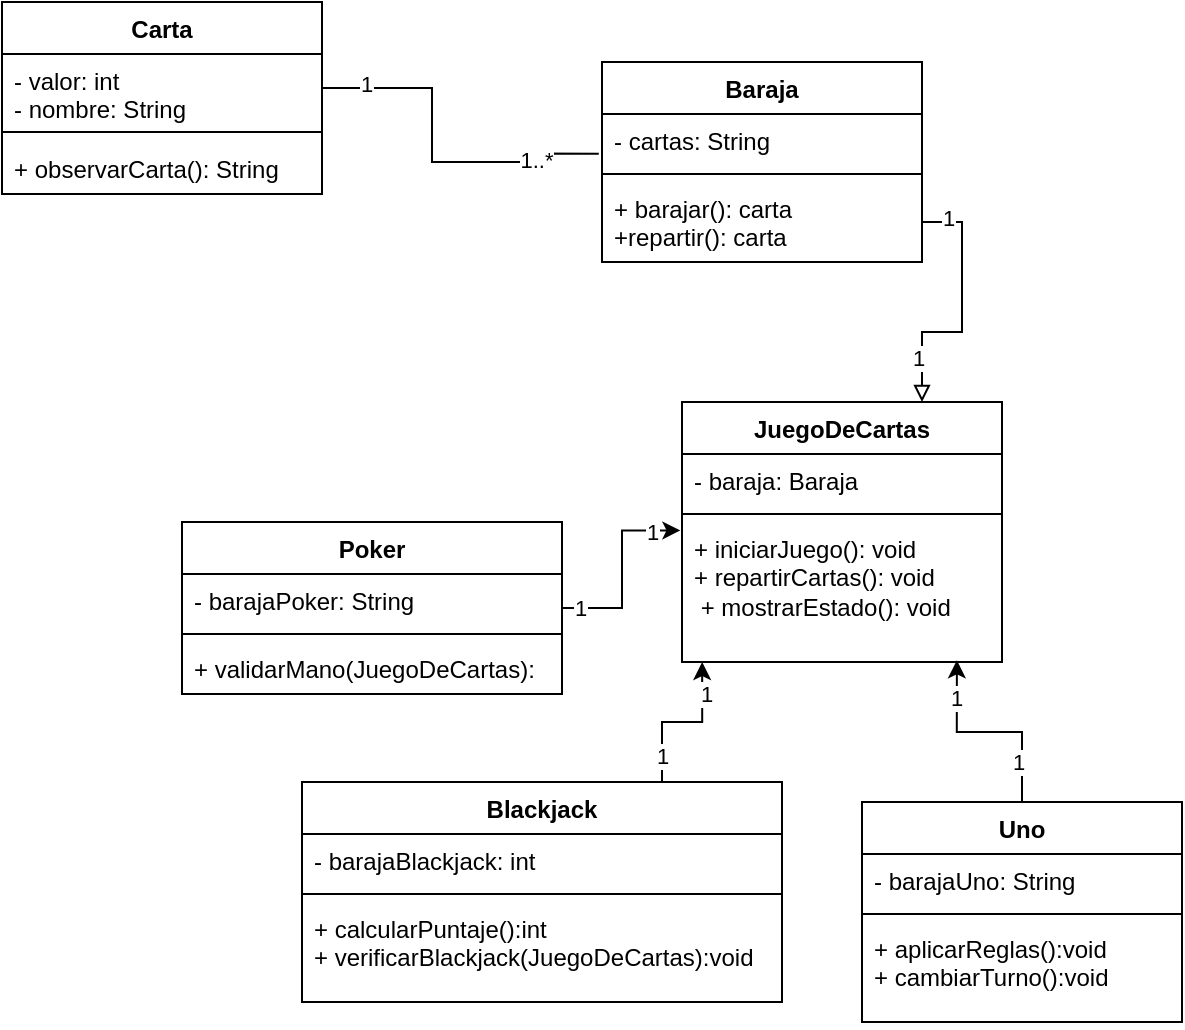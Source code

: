 <mxfile version="26.0.16">
  <diagram name="Page-1" id="Im4-nUQPbpK0qBma-LjV">
    <mxGraphModel dx="1195" dy="655" grid="1" gridSize="10" guides="1" tooltips="1" connect="1" arrows="1" fold="1" page="1" pageScale="1" pageWidth="850" pageHeight="1100" math="0" shadow="0">
      <root>
        <mxCell id="0" />
        <mxCell id="1" parent="0" />
        <mxCell id="i-ALyavoHfY1uzqZBJJP-1" value="Carta" style="swimlane;fontStyle=1;align=center;verticalAlign=top;childLayout=stackLayout;horizontal=1;startSize=26;horizontalStack=0;resizeParent=1;resizeParentMax=0;resizeLast=0;collapsible=1;marginBottom=0;whiteSpace=wrap;html=1;" vertex="1" parent="1">
          <mxGeometry x="200" y="90" width="160" height="96" as="geometry" />
        </mxCell>
        <mxCell id="i-ALyavoHfY1uzqZBJJP-2" value="- valor: int&lt;div&gt;- nombre: String&lt;/div&gt;" style="text;strokeColor=none;fillColor=none;align=left;verticalAlign=top;spacingLeft=4;spacingRight=4;overflow=hidden;rotatable=0;points=[[0,0.5],[1,0.5]];portConstraint=eastwest;whiteSpace=wrap;html=1;" vertex="1" parent="i-ALyavoHfY1uzqZBJJP-1">
          <mxGeometry y="26" width="160" height="34" as="geometry" />
        </mxCell>
        <mxCell id="i-ALyavoHfY1uzqZBJJP-3" value="" style="line;strokeWidth=1;fillColor=none;align=left;verticalAlign=middle;spacingTop=-1;spacingLeft=3;spacingRight=3;rotatable=0;labelPosition=right;points=[];portConstraint=eastwest;strokeColor=inherit;" vertex="1" parent="i-ALyavoHfY1uzqZBJJP-1">
          <mxGeometry y="60" width="160" height="10" as="geometry" />
        </mxCell>
        <mxCell id="i-ALyavoHfY1uzqZBJJP-4" value="+ observarCarta(): String" style="text;strokeColor=none;fillColor=none;align=left;verticalAlign=top;spacingLeft=4;spacingRight=4;overflow=hidden;rotatable=0;points=[[0,0.5],[1,0.5]];portConstraint=eastwest;whiteSpace=wrap;html=1;" vertex="1" parent="i-ALyavoHfY1uzqZBJJP-1">
          <mxGeometry y="70" width="160" height="26" as="geometry" />
        </mxCell>
        <mxCell id="i-ALyavoHfY1uzqZBJJP-5" value="Baraja" style="swimlane;fontStyle=1;align=center;verticalAlign=top;childLayout=stackLayout;horizontal=1;startSize=26;horizontalStack=0;resizeParent=1;resizeParentMax=0;resizeLast=0;collapsible=1;marginBottom=0;whiteSpace=wrap;html=1;" vertex="1" parent="1">
          <mxGeometry x="500" y="120" width="160" height="100" as="geometry" />
        </mxCell>
        <mxCell id="i-ALyavoHfY1uzqZBJJP-6" value="- cartas: String&amp;nbsp;" style="text;strokeColor=none;fillColor=none;align=left;verticalAlign=top;spacingLeft=4;spacingRight=4;overflow=hidden;rotatable=0;points=[[0,0.5],[1,0.5]];portConstraint=eastwest;whiteSpace=wrap;html=1;" vertex="1" parent="i-ALyavoHfY1uzqZBJJP-5">
          <mxGeometry y="26" width="160" height="26" as="geometry" />
        </mxCell>
        <mxCell id="i-ALyavoHfY1uzqZBJJP-7" value="" style="line;strokeWidth=1;fillColor=none;align=left;verticalAlign=middle;spacingTop=-1;spacingLeft=3;spacingRight=3;rotatable=0;labelPosition=right;points=[];portConstraint=eastwest;strokeColor=inherit;" vertex="1" parent="i-ALyavoHfY1uzqZBJJP-5">
          <mxGeometry y="52" width="160" height="8" as="geometry" />
        </mxCell>
        <mxCell id="i-ALyavoHfY1uzqZBJJP-8" value="+ barajar(): carta&amp;nbsp;&lt;div&gt;+repartir(): carta&lt;/div&gt;" style="text;strokeColor=none;fillColor=none;align=left;verticalAlign=top;spacingLeft=4;spacingRight=4;overflow=hidden;rotatable=0;points=[[0,0.5],[1,0.5]];portConstraint=eastwest;whiteSpace=wrap;html=1;" vertex="1" parent="i-ALyavoHfY1uzqZBJJP-5">
          <mxGeometry y="60" width="160" height="40" as="geometry" />
        </mxCell>
        <mxCell id="i-ALyavoHfY1uzqZBJJP-11" style="edgeStyle=orthogonalEdgeStyle;rounded=0;orthogonalLoop=1;jettySize=auto;html=1;exitX=1;exitY=0.5;exitDx=0;exitDy=0;entryX=-0.01;entryY=0.763;entryDx=0;entryDy=0;entryPerimeter=0;endArrow=none;startFill=0;targetPerimeterSpacing=0;fontStyle=1;align=left;" edge="1" parent="1" source="i-ALyavoHfY1uzqZBJJP-2" target="i-ALyavoHfY1uzqZBJJP-6">
          <mxGeometry relative="1" as="geometry">
            <mxPoint x="400" y="150" as="targetPoint" />
            <Array as="points">
              <mxPoint x="415" y="133" />
              <mxPoint x="415" y="170" />
              <mxPoint x="468" y="170" />
            </Array>
          </mxGeometry>
        </mxCell>
        <mxCell id="i-ALyavoHfY1uzqZBJJP-15" value="1" style="edgeLabel;html=1;align=center;verticalAlign=middle;resizable=0;points=[];" vertex="1" connectable="0" parent="i-ALyavoHfY1uzqZBJJP-11">
          <mxGeometry x="-0.762" y="2" relative="1" as="geometry">
            <mxPoint as="offset" />
          </mxGeometry>
        </mxCell>
        <mxCell id="i-ALyavoHfY1uzqZBJJP-16" value="1..*" style="edgeLabel;html=1;align=center;verticalAlign=middle;resizable=0;points=[];" vertex="1" connectable="0" parent="i-ALyavoHfY1uzqZBJJP-11">
          <mxGeometry x="0.627" y="1" relative="1" as="geometry">
            <mxPoint as="offset" />
          </mxGeometry>
        </mxCell>
        <mxCell id="i-ALyavoHfY1uzqZBJJP-17" value="Poker" style="swimlane;fontStyle=1;align=center;verticalAlign=top;childLayout=stackLayout;horizontal=1;startSize=26;horizontalStack=0;resizeParent=1;resizeParentMax=0;resizeLast=0;collapsible=1;marginBottom=0;whiteSpace=wrap;html=1;" vertex="1" parent="1">
          <mxGeometry x="290" y="350" width="190" height="86" as="geometry" />
        </mxCell>
        <mxCell id="i-ALyavoHfY1uzqZBJJP-18" value="- barajaPoker: String" style="text;strokeColor=none;fillColor=none;align=left;verticalAlign=top;spacingLeft=4;spacingRight=4;overflow=hidden;rotatable=0;points=[[0,0.5],[1,0.5]];portConstraint=eastwest;whiteSpace=wrap;html=1;" vertex="1" parent="i-ALyavoHfY1uzqZBJJP-17">
          <mxGeometry y="26" width="190" height="26" as="geometry" />
        </mxCell>
        <mxCell id="i-ALyavoHfY1uzqZBJJP-19" value="" style="line;strokeWidth=1;fillColor=none;align=left;verticalAlign=middle;spacingTop=-1;spacingLeft=3;spacingRight=3;rotatable=0;labelPosition=right;points=[];portConstraint=eastwest;strokeColor=inherit;" vertex="1" parent="i-ALyavoHfY1uzqZBJJP-17">
          <mxGeometry y="52" width="190" height="8" as="geometry" />
        </mxCell>
        <mxCell id="i-ALyavoHfY1uzqZBJJP-20" value="+ validarMano(JuegoDeCartas):" style="text;strokeColor=none;fillColor=none;align=left;verticalAlign=top;spacingLeft=4;spacingRight=4;overflow=hidden;rotatable=0;points=[[0,0.5],[1,0.5]];portConstraint=eastwest;whiteSpace=wrap;html=1;" vertex="1" parent="i-ALyavoHfY1uzqZBJJP-17">
          <mxGeometry y="60" width="190" height="26" as="geometry" />
        </mxCell>
        <mxCell id="i-ALyavoHfY1uzqZBJJP-21" value="JuegoDeCartas" style="swimlane;fontStyle=1;align=center;verticalAlign=top;childLayout=stackLayout;horizontal=1;startSize=26;horizontalStack=0;resizeParent=1;resizeParentMax=0;resizeLast=0;collapsible=1;marginBottom=0;whiteSpace=wrap;html=1;" vertex="1" parent="1">
          <mxGeometry x="540" y="290" width="160" height="130" as="geometry" />
        </mxCell>
        <mxCell id="i-ALyavoHfY1uzqZBJJP-22" value="- baraja: Baraja" style="text;strokeColor=none;fillColor=none;align=left;verticalAlign=top;spacingLeft=4;spacingRight=4;overflow=hidden;rotatable=0;points=[[0,0.5],[1,0.5]];portConstraint=eastwest;whiteSpace=wrap;html=1;" vertex="1" parent="i-ALyavoHfY1uzqZBJJP-21">
          <mxGeometry y="26" width="160" height="26" as="geometry" />
        </mxCell>
        <mxCell id="i-ALyavoHfY1uzqZBJJP-23" value="" style="line;strokeWidth=1;fillColor=none;align=left;verticalAlign=middle;spacingTop=-1;spacingLeft=3;spacingRight=3;rotatable=0;labelPosition=right;points=[];portConstraint=eastwest;strokeColor=inherit;" vertex="1" parent="i-ALyavoHfY1uzqZBJJP-21">
          <mxGeometry y="52" width="160" height="8" as="geometry" />
        </mxCell>
        <mxCell id="i-ALyavoHfY1uzqZBJJP-24" value="+ iniciarJuego(): void&lt;div&gt;+ repartirCartas(): void&lt;/div&gt;&lt;div&gt;&amp;nbsp;+ mostrarEstado(): void&lt;/div&gt;" style="text;strokeColor=none;fillColor=none;align=left;verticalAlign=top;spacingLeft=4;spacingRight=4;overflow=hidden;rotatable=0;points=[[0,0.5],[1,0.5]];portConstraint=eastwest;whiteSpace=wrap;html=1;" vertex="1" parent="i-ALyavoHfY1uzqZBJJP-21">
          <mxGeometry y="60" width="160" height="70" as="geometry" />
        </mxCell>
        <mxCell id="i-ALyavoHfY1uzqZBJJP-26" style="edgeStyle=orthogonalEdgeStyle;rounded=0;orthogonalLoop=1;jettySize=auto;html=1;entryX=0.75;entryY=0;entryDx=0;entryDy=0;endArrow=block;endFill=0;" edge="1" parent="1" source="i-ALyavoHfY1uzqZBJJP-8" target="i-ALyavoHfY1uzqZBJJP-21">
          <mxGeometry relative="1" as="geometry" />
        </mxCell>
        <mxCell id="i-ALyavoHfY1uzqZBJJP-41" value="1" style="edgeLabel;html=1;align=center;verticalAlign=middle;resizable=0;points=[];" vertex="1" connectable="0" parent="i-ALyavoHfY1uzqZBJJP-26">
          <mxGeometry x="-0.808" y="2" relative="1" as="geometry">
            <mxPoint as="offset" />
          </mxGeometry>
        </mxCell>
        <mxCell id="i-ALyavoHfY1uzqZBJJP-42" value="1" style="edgeLabel;html=1;align=center;verticalAlign=middle;resizable=0;points=[];" vertex="1" connectable="0" parent="i-ALyavoHfY1uzqZBJJP-26">
          <mxGeometry x="0.654" y="-2" relative="1" as="geometry">
            <mxPoint as="offset" />
          </mxGeometry>
        </mxCell>
        <mxCell id="i-ALyavoHfY1uzqZBJJP-27" style="edgeStyle=orthogonalEdgeStyle;rounded=0;orthogonalLoop=1;jettySize=auto;html=1;entryX=-0.005;entryY=0.06;entryDx=0;entryDy=0;entryPerimeter=0;" edge="1" parent="1" source="i-ALyavoHfY1uzqZBJJP-17" target="i-ALyavoHfY1uzqZBJJP-24">
          <mxGeometry relative="1" as="geometry" />
        </mxCell>
        <mxCell id="i-ALyavoHfY1uzqZBJJP-39" value="1" style="edgeLabel;html=1;align=center;verticalAlign=middle;resizable=0;points=[];" vertex="1" connectable="0" parent="i-ALyavoHfY1uzqZBJJP-27">
          <mxGeometry x="-0.813" relative="1" as="geometry">
            <mxPoint as="offset" />
          </mxGeometry>
        </mxCell>
        <mxCell id="i-ALyavoHfY1uzqZBJJP-40" value="1" style="edgeLabel;html=1;align=center;verticalAlign=middle;resizable=0;points=[];" vertex="1" connectable="0" parent="i-ALyavoHfY1uzqZBJJP-27">
          <mxGeometry x="0.71" y="-1" relative="1" as="geometry">
            <mxPoint as="offset" />
          </mxGeometry>
        </mxCell>
        <mxCell id="i-ALyavoHfY1uzqZBJJP-29" value="Blackjack" style="swimlane;fontStyle=1;align=center;verticalAlign=top;childLayout=stackLayout;horizontal=1;startSize=26;horizontalStack=0;resizeParent=1;resizeParentMax=0;resizeLast=0;collapsible=1;marginBottom=0;whiteSpace=wrap;html=1;" vertex="1" parent="1">
          <mxGeometry x="350" y="480" width="240" height="110" as="geometry" />
        </mxCell>
        <mxCell id="i-ALyavoHfY1uzqZBJJP-30" value="- barajaBlackjack: int" style="text;strokeColor=none;fillColor=none;align=left;verticalAlign=top;spacingLeft=4;spacingRight=4;overflow=hidden;rotatable=0;points=[[0,0.5],[1,0.5]];portConstraint=eastwest;whiteSpace=wrap;html=1;" vertex="1" parent="i-ALyavoHfY1uzqZBJJP-29">
          <mxGeometry y="26" width="240" height="26" as="geometry" />
        </mxCell>
        <mxCell id="i-ALyavoHfY1uzqZBJJP-31" value="" style="line;strokeWidth=1;fillColor=none;align=left;verticalAlign=middle;spacingTop=-1;spacingLeft=3;spacingRight=3;rotatable=0;labelPosition=right;points=[];portConstraint=eastwest;strokeColor=inherit;" vertex="1" parent="i-ALyavoHfY1uzqZBJJP-29">
          <mxGeometry y="52" width="240" height="8" as="geometry" />
        </mxCell>
        <mxCell id="i-ALyavoHfY1uzqZBJJP-32" value="+ calcularPuntaje():int&lt;div&gt;+ verificarBlackjack(JuegoDeCartas):void&lt;/div&gt;" style="text;strokeColor=none;fillColor=none;align=left;verticalAlign=top;spacingLeft=4;spacingRight=4;overflow=hidden;rotatable=0;points=[[0,0.5],[1,0.5]];portConstraint=eastwest;whiteSpace=wrap;html=1;" vertex="1" parent="i-ALyavoHfY1uzqZBJJP-29">
          <mxGeometry y="60" width="240" height="50" as="geometry" />
        </mxCell>
        <mxCell id="i-ALyavoHfY1uzqZBJJP-33" value="Uno" style="swimlane;fontStyle=1;align=center;verticalAlign=top;childLayout=stackLayout;horizontal=1;startSize=26;horizontalStack=0;resizeParent=1;resizeParentMax=0;resizeLast=0;collapsible=1;marginBottom=0;whiteSpace=wrap;html=1;" vertex="1" parent="1">
          <mxGeometry x="630" y="490" width="160" height="110" as="geometry" />
        </mxCell>
        <mxCell id="i-ALyavoHfY1uzqZBJJP-34" value="- barajaUno: String" style="text;strokeColor=none;fillColor=none;align=left;verticalAlign=top;spacingLeft=4;spacingRight=4;overflow=hidden;rotatable=0;points=[[0,0.5],[1,0.5]];portConstraint=eastwest;whiteSpace=wrap;html=1;" vertex="1" parent="i-ALyavoHfY1uzqZBJJP-33">
          <mxGeometry y="26" width="160" height="26" as="geometry" />
        </mxCell>
        <mxCell id="i-ALyavoHfY1uzqZBJJP-35" value="" style="line;strokeWidth=1;fillColor=none;align=left;verticalAlign=middle;spacingTop=-1;spacingLeft=3;spacingRight=3;rotatable=0;labelPosition=right;points=[];portConstraint=eastwest;strokeColor=inherit;" vertex="1" parent="i-ALyavoHfY1uzqZBJJP-33">
          <mxGeometry y="52" width="160" height="8" as="geometry" />
        </mxCell>
        <mxCell id="i-ALyavoHfY1uzqZBJJP-36" value="+ aplicarReglas():void&lt;div&gt;+ cambiarTurno():void&lt;/div&gt;" style="text;strokeColor=none;fillColor=none;align=left;verticalAlign=top;spacingLeft=4;spacingRight=4;overflow=hidden;rotatable=0;points=[[0,0.5],[1,0.5]];portConstraint=eastwest;whiteSpace=wrap;html=1;" vertex="1" parent="i-ALyavoHfY1uzqZBJJP-33">
          <mxGeometry y="60" width="160" height="50" as="geometry" />
        </mxCell>
        <mxCell id="i-ALyavoHfY1uzqZBJJP-37" style="edgeStyle=orthogonalEdgeStyle;rounded=0;orthogonalLoop=1;jettySize=auto;html=1;exitX=0.75;exitY=0;exitDx=0;exitDy=0;entryX=0.063;entryY=1;entryDx=0;entryDy=0;entryPerimeter=0;" edge="1" parent="1" source="i-ALyavoHfY1uzqZBJJP-29" target="i-ALyavoHfY1uzqZBJJP-24">
          <mxGeometry relative="1" as="geometry" />
        </mxCell>
        <mxCell id="i-ALyavoHfY1uzqZBJJP-45" value="1" style="edgeLabel;html=1;align=center;verticalAlign=middle;resizable=0;points=[];" vertex="1" connectable="0" parent="i-ALyavoHfY1uzqZBJJP-37">
          <mxGeometry x="-0.667" relative="1" as="geometry">
            <mxPoint as="offset" />
          </mxGeometry>
        </mxCell>
        <mxCell id="i-ALyavoHfY1uzqZBJJP-46" value="1" style="edgeLabel;html=1;align=center;verticalAlign=middle;resizable=0;points=[];" vertex="1" connectable="0" parent="i-ALyavoHfY1uzqZBJJP-37">
          <mxGeometry x="0.605" y="-2" relative="1" as="geometry">
            <mxPoint as="offset" />
          </mxGeometry>
        </mxCell>
        <mxCell id="i-ALyavoHfY1uzqZBJJP-38" style="edgeStyle=orthogonalEdgeStyle;rounded=0;orthogonalLoop=1;jettySize=auto;html=1;entryX=0.859;entryY=0.988;entryDx=0;entryDy=0;entryPerimeter=0;" edge="1" parent="1" source="i-ALyavoHfY1uzqZBJJP-33" target="i-ALyavoHfY1uzqZBJJP-24">
          <mxGeometry relative="1" as="geometry" />
        </mxCell>
        <mxCell id="i-ALyavoHfY1uzqZBJJP-43" value="1" style="edgeLabel;html=1;align=center;verticalAlign=middle;resizable=0;points=[];" vertex="1" connectable="0" parent="i-ALyavoHfY1uzqZBJJP-38">
          <mxGeometry x="0.645" y="1" relative="1" as="geometry">
            <mxPoint as="offset" />
          </mxGeometry>
        </mxCell>
        <mxCell id="i-ALyavoHfY1uzqZBJJP-44" value="1" style="edgeLabel;html=1;align=center;verticalAlign=middle;resizable=0;points=[];" vertex="1" connectable="0" parent="i-ALyavoHfY1uzqZBJJP-38">
          <mxGeometry x="-0.613" y="2" relative="1" as="geometry">
            <mxPoint as="offset" />
          </mxGeometry>
        </mxCell>
      </root>
    </mxGraphModel>
  </diagram>
</mxfile>
